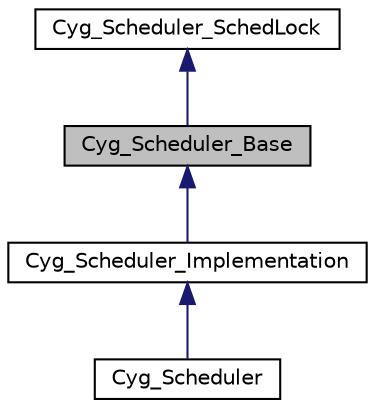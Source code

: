 digraph "Cyg_Scheduler_Base"
{
  edge [fontname="Helvetica",fontsize="10",labelfontname="Helvetica",labelfontsize="10"];
  node [fontname="Helvetica",fontsize="10",shape=record];
  Node1 [label="Cyg_Scheduler_Base",height=0.2,width=0.4,color="black", fillcolor="grey75", style="filled" fontcolor="black"];
  Node2 -> Node1 [dir="back",color="midnightblue",fontsize="10",style="solid",fontname="Helvetica"];
  Node2 [label="Cyg_Scheduler_SchedLock",height=0.2,width=0.4,color="black", fillcolor="white", style="filled",URL="$class_cyg___scheduler___sched_lock.html"];
  Node1 -> Node3 [dir="back",color="midnightblue",fontsize="10",style="solid",fontname="Helvetica"];
  Node3 [label="Cyg_Scheduler_Implementation",height=0.2,width=0.4,color="black", fillcolor="white", style="filled",URL="$class_cyg___scheduler___implementation.html"];
  Node3 -> Node4 [dir="back",color="midnightblue",fontsize="10",style="solid",fontname="Helvetica"];
  Node4 [label="Cyg_Scheduler",height=0.2,width=0.4,color="black", fillcolor="white", style="filled",URL="$class_cyg___scheduler.html"];
}
